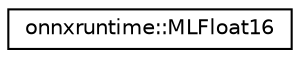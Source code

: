 digraph "Graphical Class Hierarchy"
{
  edge [fontname="Helvetica",fontsize="10",labelfontname="Helvetica",labelfontsize="10"];
  node [fontname="Helvetica",fontsize="10",shape=record];
  rankdir="LR";
  Node0 [label="onnxruntime::MLFloat16",height=0.2,width=0.4,color="black", fillcolor="white", style="filled",URL="$uniononnxruntime_1_1MLFloat16.html"];
}
